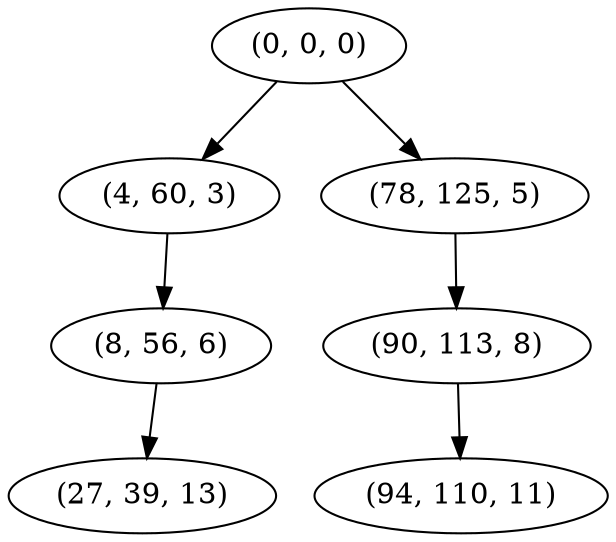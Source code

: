 digraph tree {
    "(0, 0, 0)";
    "(4, 60, 3)";
    "(8, 56, 6)";
    "(27, 39, 13)";
    "(78, 125, 5)";
    "(90, 113, 8)";
    "(94, 110, 11)";
    "(0, 0, 0)" -> "(4, 60, 3)";
    "(0, 0, 0)" -> "(78, 125, 5)";
    "(4, 60, 3)" -> "(8, 56, 6)";
    "(8, 56, 6)" -> "(27, 39, 13)";
    "(78, 125, 5)" -> "(90, 113, 8)";
    "(90, 113, 8)" -> "(94, 110, 11)";
}
